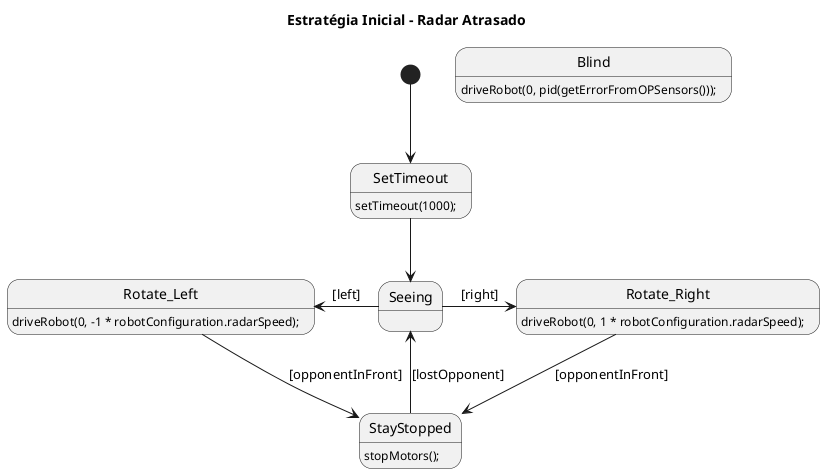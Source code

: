 @startuml Initial-RadarAtrasado

title Estratégia Inicial - Radar Atrasado

[*] --> SetTimeout
SetTimeout --> Seeing
Seeing -l-> Rotate_Left : [left]
Seeing -r-> Rotate_Right : [right]
Rotate_Left --> StayStopped : [opponentInFront]
Rotate_Right --> StayStopped : [opponentInFront]
StayStopped -u-> Seeing : [lostOpponent]

/'
' Descrições
'/

SetTimeout : setTimeout(1000);
Rotate_Left : driveRobot(0, -1 * robotConfiguration.radarSpeed);
Rotate_Right : driveRobot(0, 1 * robotConfiguration.radarSpeed);
StayStopped : stopMotors();
Blind : driveRobot(0, pid(getErrorFromOPSensors()));

@enduml